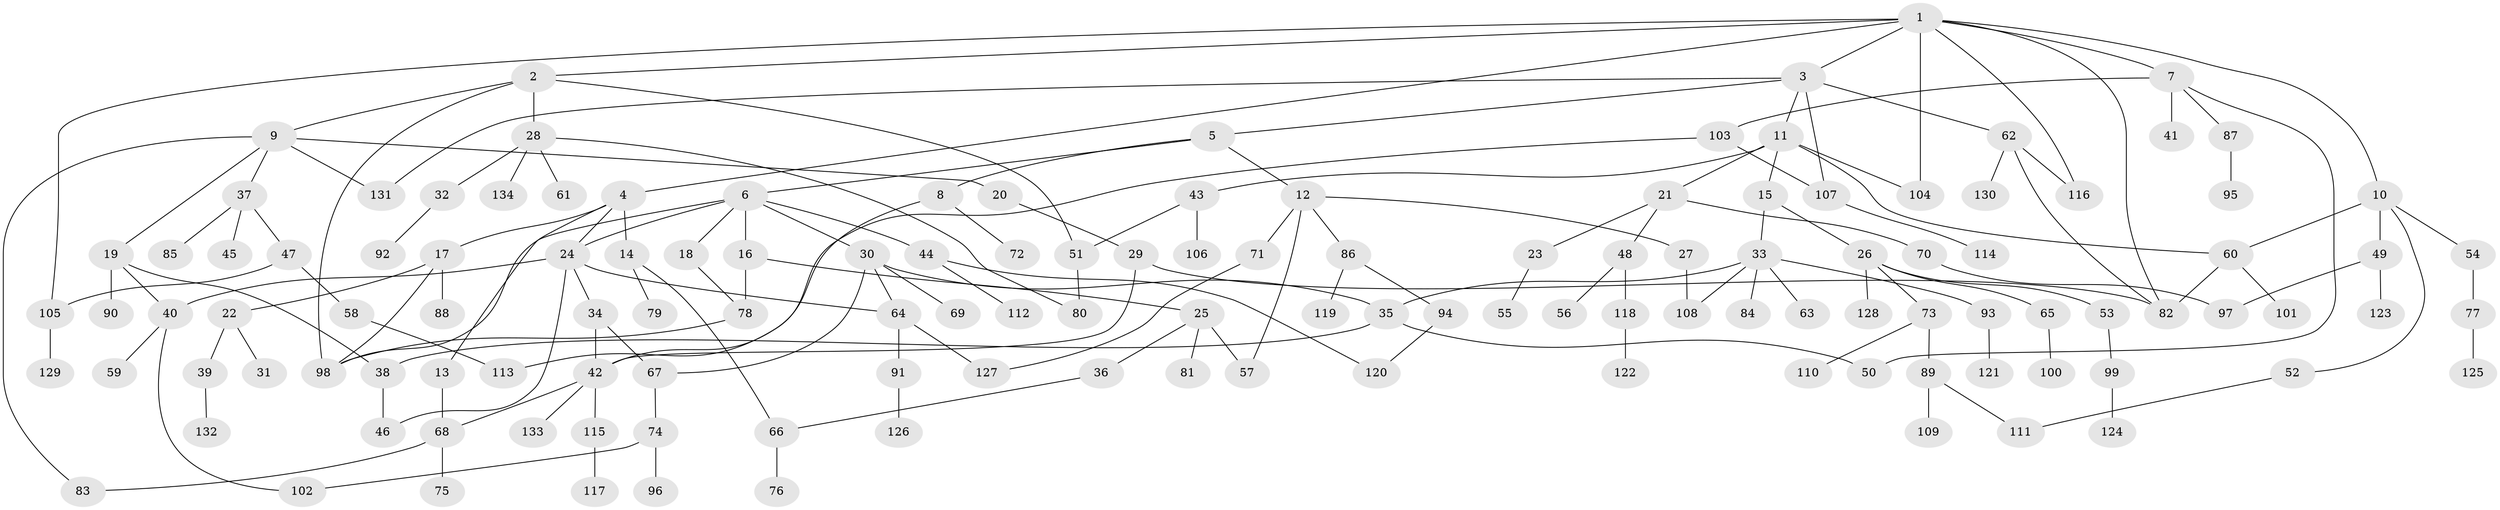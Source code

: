 // Generated by graph-tools (version 1.1) at 2025/13/03/09/25 04:13:22]
// undirected, 134 vertices, 169 edges
graph export_dot {
graph [start="1"]
  node [color=gray90,style=filled];
  1;
  2;
  3;
  4;
  5;
  6;
  7;
  8;
  9;
  10;
  11;
  12;
  13;
  14;
  15;
  16;
  17;
  18;
  19;
  20;
  21;
  22;
  23;
  24;
  25;
  26;
  27;
  28;
  29;
  30;
  31;
  32;
  33;
  34;
  35;
  36;
  37;
  38;
  39;
  40;
  41;
  42;
  43;
  44;
  45;
  46;
  47;
  48;
  49;
  50;
  51;
  52;
  53;
  54;
  55;
  56;
  57;
  58;
  59;
  60;
  61;
  62;
  63;
  64;
  65;
  66;
  67;
  68;
  69;
  70;
  71;
  72;
  73;
  74;
  75;
  76;
  77;
  78;
  79;
  80;
  81;
  82;
  83;
  84;
  85;
  86;
  87;
  88;
  89;
  90;
  91;
  92;
  93;
  94;
  95;
  96;
  97;
  98;
  99;
  100;
  101;
  102;
  103;
  104;
  105;
  106;
  107;
  108;
  109;
  110;
  111;
  112;
  113;
  114;
  115;
  116;
  117;
  118;
  119;
  120;
  121;
  122;
  123;
  124;
  125;
  126;
  127;
  128;
  129;
  130;
  131;
  132;
  133;
  134;
  1 -- 2;
  1 -- 3;
  1 -- 4;
  1 -- 7;
  1 -- 10;
  1 -- 82;
  1 -- 105;
  1 -- 116;
  1 -- 104;
  2 -- 9;
  2 -- 28;
  2 -- 51;
  2 -- 98;
  3 -- 5;
  3 -- 11;
  3 -- 62;
  3 -- 131;
  3 -- 107;
  4 -- 13;
  4 -- 14;
  4 -- 17;
  4 -- 24;
  5 -- 6;
  5 -- 8;
  5 -- 12;
  6 -- 16;
  6 -- 18;
  6 -- 24;
  6 -- 30;
  6 -- 44;
  6 -- 98;
  7 -- 41;
  7 -- 87;
  7 -- 103;
  7 -- 50;
  8 -- 72;
  8 -- 42;
  9 -- 19;
  9 -- 20;
  9 -- 37;
  9 -- 83;
  9 -- 131;
  10 -- 49;
  10 -- 52;
  10 -- 54;
  10 -- 60;
  11 -- 15;
  11 -- 21;
  11 -- 43;
  11 -- 104;
  11 -- 60;
  12 -- 27;
  12 -- 57;
  12 -- 71;
  12 -- 86;
  13 -- 68;
  14 -- 66;
  14 -- 79;
  15 -- 26;
  15 -- 33;
  16 -- 25;
  16 -- 78;
  17 -- 22;
  17 -- 88;
  17 -- 98;
  18 -- 78;
  19 -- 90;
  19 -- 40;
  19 -- 38;
  20 -- 29;
  21 -- 23;
  21 -- 48;
  21 -- 70;
  22 -- 31;
  22 -- 39;
  23 -- 55;
  24 -- 34;
  24 -- 40;
  24 -- 64;
  24 -- 46;
  25 -- 36;
  25 -- 81;
  25 -- 57;
  26 -- 53;
  26 -- 65;
  26 -- 73;
  26 -- 128;
  27 -- 108;
  28 -- 32;
  28 -- 61;
  28 -- 134;
  28 -- 80;
  29 -- 42;
  29 -- 82;
  30 -- 67;
  30 -- 69;
  30 -- 64;
  30 -- 35;
  32 -- 92;
  33 -- 35;
  33 -- 63;
  33 -- 84;
  33 -- 93;
  33 -- 108;
  34 -- 67;
  34 -- 42;
  35 -- 38;
  35 -- 50;
  36 -- 66;
  37 -- 45;
  37 -- 47;
  37 -- 85;
  38 -- 46;
  39 -- 132;
  40 -- 59;
  40 -- 102;
  42 -- 115;
  42 -- 133;
  42 -- 68;
  43 -- 106;
  43 -- 51;
  44 -- 112;
  44 -- 120;
  47 -- 58;
  47 -- 105;
  48 -- 56;
  48 -- 118;
  49 -- 97;
  49 -- 123;
  51 -- 80;
  52 -- 111;
  53 -- 99;
  54 -- 77;
  58 -- 113;
  60 -- 101;
  60 -- 82;
  62 -- 116;
  62 -- 130;
  62 -- 82;
  64 -- 91;
  64 -- 127;
  65 -- 100;
  66 -- 76;
  67 -- 74;
  68 -- 75;
  68 -- 83;
  70 -- 97;
  71 -- 127;
  73 -- 89;
  73 -- 110;
  74 -- 96;
  74 -- 102;
  77 -- 125;
  78 -- 98;
  86 -- 94;
  86 -- 119;
  87 -- 95;
  89 -- 109;
  89 -- 111;
  91 -- 126;
  93 -- 121;
  94 -- 120;
  99 -- 124;
  103 -- 107;
  103 -- 113;
  105 -- 129;
  107 -- 114;
  115 -- 117;
  118 -- 122;
}
